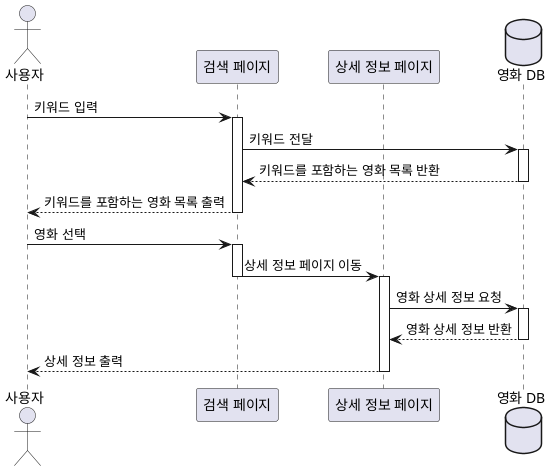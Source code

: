 @startuml

actor "사용자" as user
participant "검색 페이지" as searchPage
participant "상세 정보 페이지" as detailPage
database "영화 DB" as db

user -> searchPage : 키워드 입력
activate searchPage
searchPage -> db : 키워드 전달
activate db
db --> searchPage : 키워드를 포함하는 영화 목록 반환
deactivate db
searchPage --> user : 키워드를 포함하는 영화 목록 출력
deactivate searchPage

user -> searchPage : 영화 선택
activate searchPage
searchPage -> detailPage : 상세 정보 페이지 이동
deactivate searchPage
activate detailPage
detailPage -> db : 영화 상세 정보 요청
activate db
db --> detailPage : 영화 상세 정보 반환
deactivate db
detailPage --> user : 상세 정보 출력
deactivate detailPage

@enduml
